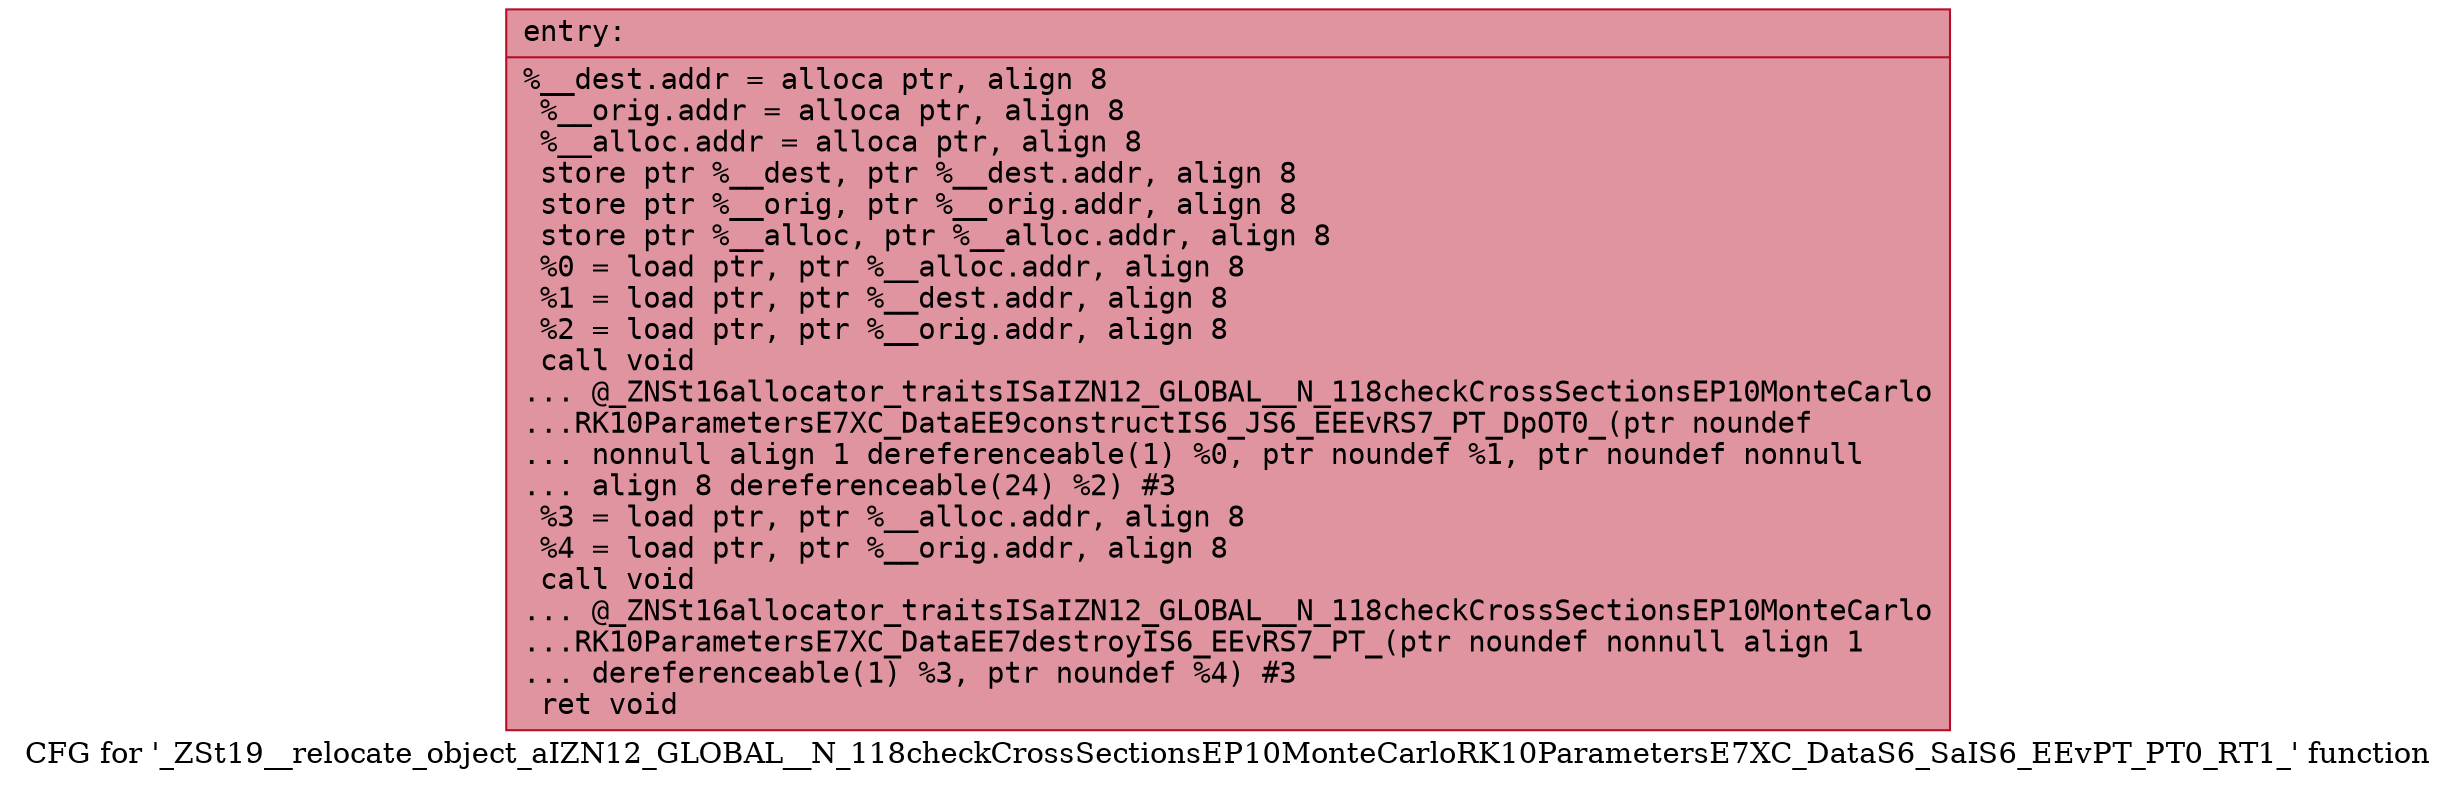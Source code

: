 digraph "CFG for '_ZSt19__relocate_object_aIZN12_GLOBAL__N_118checkCrossSectionsEP10MonteCarloRK10ParametersE7XC_DataS6_SaIS6_EEvPT_PT0_RT1_' function" {
	label="CFG for '_ZSt19__relocate_object_aIZN12_GLOBAL__N_118checkCrossSectionsEP10MonteCarloRK10ParametersE7XC_DataS6_SaIS6_EEvPT_PT0_RT1_' function";

	Node0x55dab49816b0 [shape=record,color="#b70d28ff", style=filled, fillcolor="#b70d2870" fontname="Courier",label="{entry:\l|  %__dest.addr = alloca ptr, align 8\l  %__orig.addr = alloca ptr, align 8\l  %__alloc.addr = alloca ptr, align 8\l  store ptr %__dest, ptr %__dest.addr, align 8\l  store ptr %__orig, ptr %__orig.addr, align 8\l  store ptr %__alloc, ptr %__alloc.addr, align 8\l  %0 = load ptr, ptr %__alloc.addr, align 8\l  %1 = load ptr, ptr %__dest.addr, align 8\l  %2 = load ptr, ptr %__orig.addr, align 8\l  call void\l... @_ZNSt16allocator_traitsISaIZN12_GLOBAL__N_118checkCrossSectionsEP10MonteCarlo\l...RK10ParametersE7XC_DataEE9constructIS6_JS6_EEEvRS7_PT_DpOT0_(ptr noundef\l... nonnull align 1 dereferenceable(1) %0, ptr noundef %1, ptr noundef nonnull\l... align 8 dereferenceable(24) %2) #3\l  %3 = load ptr, ptr %__alloc.addr, align 8\l  %4 = load ptr, ptr %__orig.addr, align 8\l  call void\l... @_ZNSt16allocator_traitsISaIZN12_GLOBAL__N_118checkCrossSectionsEP10MonteCarlo\l...RK10ParametersE7XC_DataEE7destroyIS6_EEvRS7_PT_(ptr noundef nonnull align 1\l... dereferenceable(1) %3, ptr noundef %4) #3\l  ret void\l}"];
}
